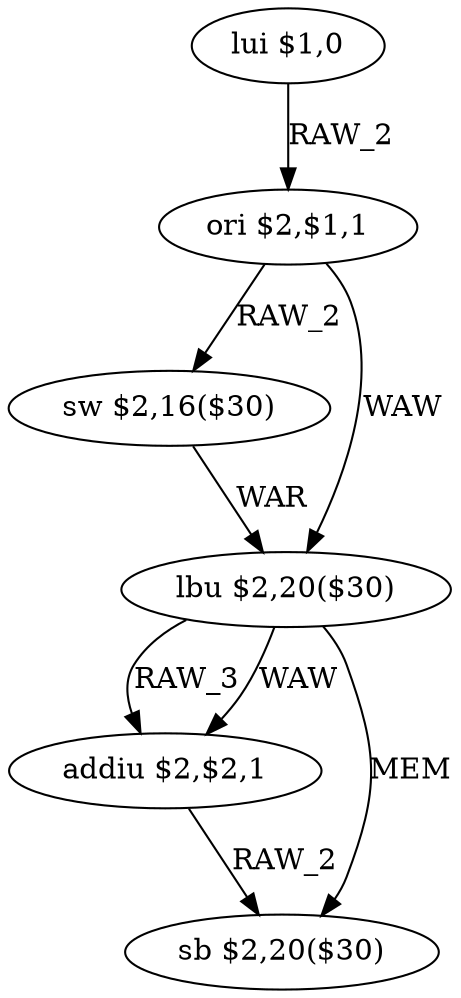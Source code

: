 digraph G1 {
node [shape = ellipse];
i0 [label = "lui $1,0"] ;
i0 ->  i1 [label= "RAW_2"];
i1 [label = "ori $2,$1,1"] ;
i1 ->  i2 [label= "RAW_2"];
i1 ->  i3 [label= "WAW"];
i2 [label = "sw $2,16($30)"] ;
i2 ->  i3 [label= "WAR"];
i3 [label = "lbu $2,20($30)"] ;
i3 ->  i4 [label= "RAW_3"];
i3 ->  i4 [label= "WAW"];
i3 ->  i5 [label= "MEM"];
i4 [label = "addiu $2,$2,1"] ;
i4 ->  i5 [label= "RAW_2"];
i5 [label = "sb $2,20($30)"] ;
}
